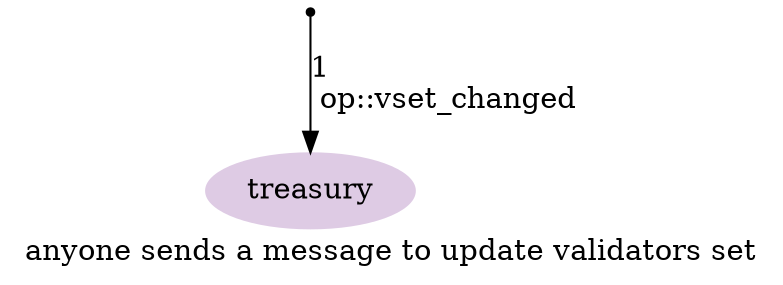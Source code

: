 digraph {
    label="anyone sends a message to update validators set"
    node [ colorscheme=pastel19 style=filled ]

    /* Entities */
    external [ shape=point ]
    treasury [ color=4 ]

    /* Relationships */
    external -> treasury [ label="1\l op::vset_changed\l" ]

    /* Ranks */
    { rank=min external }
    { rank=max treasury }
}

